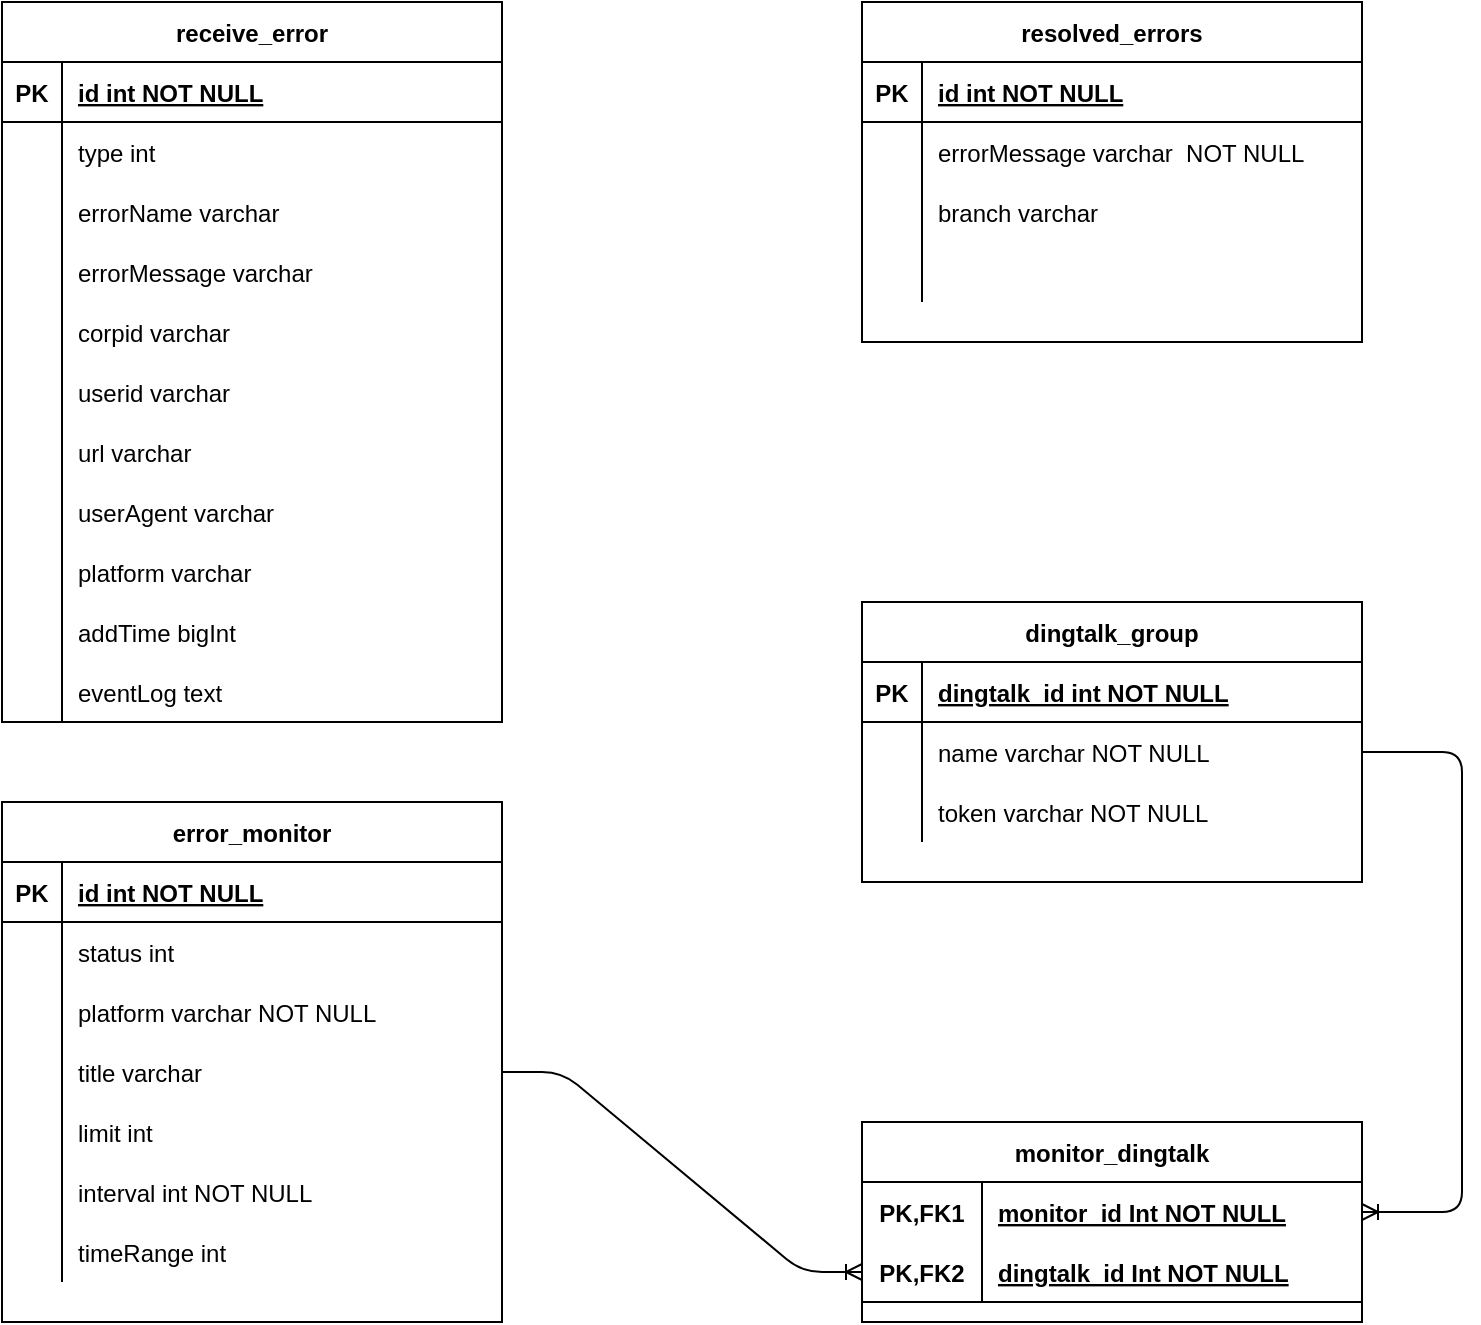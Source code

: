 <mxfile version="15.0.3" type="github">
  <diagram id="R2lEEEUBdFMjLlhIrx00" name="Page-1">
    <mxGraphModel dx="1426" dy="794" grid="1" gridSize="10" guides="1" tooltips="1" connect="1" arrows="1" fold="1" page="1" pageScale="1" pageWidth="850" pageHeight="1100" math="0" shadow="0" extFonts="Permanent Marker^https://fonts.googleapis.com/css?family=Permanent+Marker">
      <root>
        <mxCell id="0" />
        <mxCell id="1" parent="0" />
        <mxCell id="C-vyLk0tnHw3VtMMgP7b-2" value="resolved_errors" style="shape=table;startSize=30;container=1;collapsible=1;childLayout=tableLayout;fixedRows=1;rowLines=0;fontStyle=1;align=center;resizeLast=1;" parent="1" vertex="1">
          <mxGeometry x="460" y="30" width="250" height="170" as="geometry" />
        </mxCell>
        <mxCell id="C-vyLk0tnHw3VtMMgP7b-3" value="" style="shape=partialRectangle;collapsible=0;dropTarget=0;pointerEvents=0;fillColor=none;points=[[0,0.5],[1,0.5]];portConstraint=eastwest;top=0;left=0;right=0;bottom=1;" parent="C-vyLk0tnHw3VtMMgP7b-2" vertex="1">
          <mxGeometry y="30" width="250" height="30" as="geometry" />
        </mxCell>
        <mxCell id="C-vyLk0tnHw3VtMMgP7b-4" value="PK" style="shape=partialRectangle;overflow=hidden;connectable=0;fillColor=none;top=0;left=0;bottom=0;right=0;fontStyle=1;" parent="C-vyLk0tnHw3VtMMgP7b-3" vertex="1">
          <mxGeometry width="30" height="30" as="geometry" />
        </mxCell>
        <mxCell id="C-vyLk0tnHw3VtMMgP7b-5" value="id int NOT NULL " style="shape=partialRectangle;overflow=hidden;connectable=0;fillColor=none;top=0;left=0;bottom=0;right=0;align=left;spacingLeft=6;fontStyle=5;" parent="C-vyLk0tnHw3VtMMgP7b-3" vertex="1">
          <mxGeometry x="30" width="220" height="30" as="geometry" />
        </mxCell>
        <mxCell id="C-vyLk0tnHw3VtMMgP7b-6" value="" style="shape=partialRectangle;collapsible=0;dropTarget=0;pointerEvents=0;fillColor=none;points=[[0,0.5],[1,0.5]];portConstraint=eastwest;top=0;left=0;right=0;bottom=0;" parent="C-vyLk0tnHw3VtMMgP7b-2" vertex="1">
          <mxGeometry y="60" width="250" height="30" as="geometry" />
        </mxCell>
        <mxCell id="C-vyLk0tnHw3VtMMgP7b-7" value="" style="shape=partialRectangle;overflow=hidden;connectable=0;fillColor=none;top=0;left=0;bottom=0;right=0;" parent="C-vyLk0tnHw3VtMMgP7b-6" vertex="1">
          <mxGeometry width="30" height="30" as="geometry" />
        </mxCell>
        <mxCell id="C-vyLk0tnHw3VtMMgP7b-8" value="errorMessage varchar  NOT NULL" style="shape=partialRectangle;overflow=hidden;connectable=0;fillColor=none;top=0;left=0;bottom=0;right=0;align=left;spacingLeft=6;" parent="C-vyLk0tnHw3VtMMgP7b-6" vertex="1">
          <mxGeometry x="30" width="220" height="30" as="geometry" />
        </mxCell>
        <mxCell id="C-vyLk0tnHw3VtMMgP7b-9" value="" style="shape=partialRectangle;collapsible=0;dropTarget=0;pointerEvents=0;fillColor=none;points=[[0,0.5],[1,0.5]];portConstraint=eastwest;top=0;left=0;right=0;bottom=0;" parent="C-vyLk0tnHw3VtMMgP7b-2" vertex="1">
          <mxGeometry y="90" width="250" height="30" as="geometry" />
        </mxCell>
        <mxCell id="C-vyLk0tnHw3VtMMgP7b-10" value="" style="shape=partialRectangle;overflow=hidden;connectable=0;fillColor=none;top=0;left=0;bottom=0;right=0;" parent="C-vyLk0tnHw3VtMMgP7b-9" vertex="1">
          <mxGeometry width="30" height="30" as="geometry" />
        </mxCell>
        <mxCell id="C-vyLk0tnHw3VtMMgP7b-11" value="branch varchar" style="shape=partialRectangle;overflow=hidden;connectable=0;fillColor=none;top=0;left=0;bottom=0;right=0;align=left;spacingLeft=6;" parent="C-vyLk0tnHw3VtMMgP7b-9" vertex="1">
          <mxGeometry x="30" width="220" height="30" as="geometry" />
        </mxCell>
        <mxCell id="gqjoNMUWHFHOyTHLXRxN-74" value="" style="shape=partialRectangle;collapsible=0;dropTarget=0;pointerEvents=0;fillColor=none;top=0;left=0;bottom=0;right=0;points=[[0,0.5],[1,0.5]];portConstraint=eastwest;" vertex="1" parent="C-vyLk0tnHw3VtMMgP7b-2">
          <mxGeometry y="120" width="250" height="30" as="geometry" />
        </mxCell>
        <mxCell id="gqjoNMUWHFHOyTHLXRxN-75" value="" style="shape=partialRectangle;connectable=0;fillColor=none;top=0;left=0;bottom=0;right=0;editable=1;overflow=hidden;" vertex="1" parent="gqjoNMUWHFHOyTHLXRxN-74">
          <mxGeometry width="30" height="30" as="geometry" />
        </mxCell>
        <mxCell id="gqjoNMUWHFHOyTHLXRxN-76" value="" style="shape=partialRectangle;connectable=0;fillColor=none;top=0;left=0;bottom=0;right=0;align=left;spacingLeft=6;overflow=hidden;" vertex="1" parent="gqjoNMUWHFHOyTHLXRxN-74">
          <mxGeometry x="30" width="220" height="30" as="geometry" />
        </mxCell>
        <mxCell id="C-vyLk0tnHw3VtMMgP7b-23" value="receive_error" style="shape=table;startSize=30;container=1;collapsible=1;childLayout=tableLayout;fixedRows=1;rowLines=0;fontStyle=1;align=center;resizeLast=1;" parent="1" vertex="1">
          <mxGeometry x="30" y="30" width="250" height="360" as="geometry" />
        </mxCell>
        <mxCell id="C-vyLk0tnHw3VtMMgP7b-24" value="" style="shape=partialRectangle;collapsible=0;dropTarget=0;pointerEvents=0;fillColor=none;points=[[0,0.5],[1,0.5]];portConstraint=eastwest;top=0;left=0;right=0;bottom=1;" parent="C-vyLk0tnHw3VtMMgP7b-23" vertex="1">
          <mxGeometry y="30" width="250" height="30" as="geometry" />
        </mxCell>
        <mxCell id="C-vyLk0tnHw3VtMMgP7b-25" value="PK" style="shape=partialRectangle;overflow=hidden;connectable=0;fillColor=none;top=0;left=0;bottom=0;right=0;fontStyle=1;" parent="C-vyLk0tnHw3VtMMgP7b-24" vertex="1">
          <mxGeometry width="30" height="30" as="geometry" />
        </mxCell>
        <mxCell id="C-vyLk0tnHw3VtMMgP7b-26" value="id int NOT NULL " style="shape=partialRectangle;overflow=hidden;connectable=0;fillColor=none;top=0;left=0;bottom=0;right=0;align=left;spacingLeft=6;fontStyle=5;" parent="C-vyLk0tnHw3VtMMgP7b-24" vertex="1">
          <mxGeometry x="30" width="220" height="30" as="geometry" />
        </mxCell>
        <mxCell id="C-vyLk0tnHw3VtMMgP7b-27" value="" style="shape=partialRectangle;collapsible=0;dropTarget=0;pointerEvents=0;fillColor=none;points=[[0,0.5],[1,0.5]];portConstraint=eastwest;top=0;left=0;right=0;bottom=0;" parent="C-vyLk0tnHw3VtMMgP7b-23" vertex="1">
          <mxGeometry y="60" width="250" height="30" as="geometry" />
        </mxCell>
        <mxCell id="C-vyLk0tnHw3VtMMgP7b-28" value="" style="shape=partialRectangle;overflow=hidden;connectable=0;fillColor=none;top=0;left=0;bottom=0;right=0;" parent="C-vyLk0tnHw3VtMMgP7b-27" vertex="1">
          <mxGeometry width="30" height="30" as="geometry" />
        </mxCell>
        <mxCell id="C-vyLk0tnHw3VtMMgP7b-29" value="type int" style="shape=partialRectangle;overflow=hidden;connectable=0;fillColor=none;top=0;left=0;bottom=0;right=0;align=left;spacingLeft=6;" parent="C-vyLk0tnHw3VtMMgP7b-27" vertex="1">
          <mxGeometry x="30" width="220" height="30" as="geometry" />
        </mxCell>
        <mxCell id="gqjoNMUWHFHOyTHLXRxN-47" value="" style="shape=partialRectangle;collapsible=0;dropTarget=0;pointerEvents=0;fillColor=none;top=0;left=0;bottom=0;right=0;points=[[0,0.5],[1,0.5]];portConstraint=eastwest;" vertex="1" parent="C-vyLk0tnHw3VtMMgP7b-23">
          <mxGeometry y="90" width="250" height="30" as="geometry" />
        </mxCell>
        <mxCell id="gqjoNMUWHFHOyTHLXRxN-48" value="" style="shape=partialRectangle;connectable=0;fillColor=none;top=0;left=0;bottom=0;right=0;editable=1;overflow=hidden;" vertex="1" parent="gqjoNMUWHFHOyTHLXRxN-47">
          <mxGeometry width="30" height="30" as="geometry" />
        </mxCell>
        <mxCell id="gqjoNMUWHFHOyTHLXRxN-49" value="errorName varchar" style="shape=partialRectangle;connectable=0;fillColor=none;top=0;left=0;bottom=0;right=0;align=left;spacingLeft=6;overflow=hidden;" vertex="1" parent="gqjoNMUWHFHOyTHLXRxN-47">
          <mxGeometry x="30" width="220" height="30" as="geometry" />
        </mxCell>
        <mxCell id="gqjoNMUWHFHOyTHLXRxN-50" value="" style="shape=partialRectangle;collapsible=0;dropTarget=0;pointerEvents=0;fillColor=none;top=0;left=0;bottom=0;right=0;points=[[0,0.5],[1,0.5]];portConstraint=eastwest;" vertex="1" parent="C-vyLk0tnHw3VtMMgP7b-23">
          <mxGeometry y="120" width="250" height="30" as="geometry" />
        </mxCell>
        <mxCell id="gqjoNMUWHFHOyTHLXRxN-51" value="" style="shape=partialRectangle;connectable=0;fillColor=none;top=0;left=0;bottom=0;right=0;editable=1;overflow=hidden;" vertex="1" parent="gqjoNMUWHFHOyTHLXRxN-50">
          <mxGeometry width="30" height="30" as="geometry" />
        </mxCell>
        <mxCell id="gqjoNMUWHFHOyTHLXRxN-52" value="errorMessage varchar" style="shape=partialRectangle;connectable=0;fillColor=none;top=0;left=0;bottom=0;right=0;align=left;spacingLeft=6;overflow=hidden;" vertex="1" parent="gqjoNMUWHFHOyTHLXRxN-50">
          <mxGeometry x="30" width="220" height="30" as="geometry" />
        </mxCell>
        <mxCell id="gqjoNMUWHFHOyTHLXRxN-53" value="" style="shape=partialRectangle;collapsible=0;dropTarget=0;pointerEvents=0;fillColor=none;top=0;left=0;bottom=0;right=0;points=[[0,0.5],[1,0.5]];portConstraint=eastwest;" vertex="1" parent="C-vyLk0tnHw3VtMMgP7b-23">
          <mxGeometry y="150" width="250" height="30" as="geometry" />
        </mxCell>
        <mxCell id="gqjoNMUWHFHOyTHLXRxN-54" value="" style="shape=partialRectangle;connectable=0;fillColor=none;top=0;left=0;bottom=0;right=0;editable=1;overflow=hidden;" vertex="1" parent="gqjoNMUWHFHOyTHLXRxN-53">
          <mxGeometry width="30" height="30" as="geometry" />
        </mxCell>
        <mxCell id="gqjoNMUWHFHOyTHLXRxN-55" value="corpid varchar" style="shape=partialRectangle;connectable=0;fillColor=none;top=0;left=0;bottom=0;right=0;align=left;spacingLeft=6;overflow=hidden;" vertex="1" parent="gqjoNMUWHFHOyTHLXRxN-53">
          <mxGeometry x="30" width="220" height="30" as="geometry" />
        </mxCell>
        <mxCell id="gqjoNMUWHFHOyTHLXRxN-56" value="" style="shape=partialRectangle;collapsible=0;dropTarget=0;pointerEvents=0;fillColor=none;top=0;left=0;bottom=0;right=0;points=[[0,0.5],[1,0.5]];portConstraint=eastwest;" vertex="1" parent="C-vyLk0tnHw3VtMMgP7b-23">
          <mxGeometry y="180" width="250" height="30" as="geometry" />
        </mxCell>
        <mxCell id="gqjoNMUWHFHOyTHLXRxN-57" value="" style="shape=partialRectangle;connectable=0;fillColor=none;top=0;left=0;bottom=0;right=0;editable=1;overflow=hidden;" vertex="1" parent="gqjoNMUWHFHOyTHLXRxN-56">
          <mxGeometry width="30" height="30" as="geometry" />
        </mxCell>
        <mxCell id="gqjoNMUWHFHOyTHLXRxN-58" value="userid varchar" style="shape=partialRectangle;connectable=0;fillColor=none;top=0;left=0;bottom=0;right=0;align=left;spacingLeft=6;overflow=hidden;" vertex="1" parent="gqjoNMUWHFHOyTHLXRxN-56">
          <mxGeometry x="30" width="220" height="30" as="geometry" />
        </mxCell>
        <mxCell id="gqjoNMUWHFHOyTHLXRxN-59" value="" style="shape=partialRectangle;collapsible=0;dropTarget=0;pointerEvents=0;fillColor=none;top=0;left=0;bottom=0;right=0;points=[[0,0.5],[1,0.5]];portConstraint=eastwest;" vertex="1" parent="C-vyLk0tnHw3VtMMgP7b-23">
          <mxGeometry y="210" width="250" height="30" as="geometry" />
        </mxCell>
        <mxCell id="gqjoNMUWHFHOyTHLXRxN-60" value="" style="shape=partialRectangle;connectable=0;fillColor=none;top=0;left=0;bottom=0;right=0;editable=1;overflow=hidden;" vertex="1" parent="gqjoNMUWHFHOyTHLXRxN-59">
          <mxGeometry width="30" height="30" as="geometry" />
        </mxCell>
        <mxCell id="gqjoNMUWHFHOyTHLXRxN-61" value="url varchar" style="shape=partialRectangle;connectable=0;fillColor=none;top=0;left=0;bottom=0;right=0;align=left;spacingLeft=6;overflow=hidden;" vertex="1" parent="gqjoNMUWHFHOyTHLXRxN-59">
          <mxGeometry x="30" width="220" height="30" as="geometry" />
        </mxCell>
        <mxCell id="gqjoNMUWHFHOyTHLXRxN-62" value="" style="shape=partialRectangle;collapsible=0;dropTarget=0;pointerEvents=0;fillColor=none;top=0;left=0;bottom=0;right=0;points=[[0,0.5],[1,0.5]];portConstraint=eastwest;" vertex="1" parent="C-vyLk0tnHw3VtMMgP7b-23">
          <mxGeometry y="240" width="250" height="30" as="geometry" />
        </mxCell>
        <mxCell id="gqjoNMUWHFHOyTHLXRxN-63" value="" style="shape=partialRectangle;connectable=0;fillColor=none;top=0;left=0;bottom=0;right=0;editable=1;overflow=hidden;" vertex="1" parent="gqjoNMUWHFHOyTHLXRxN-62">
          <mxGeometry width="30" height="30" as="geometry" />
        </mxCell>
        <mxCell id="gqjoNMUWHFHOyTHLXRxN-64" value="userAgent varchar" style="shape=partialRectangle;connectable=0;fillColor=none;top=0;left=0;bottom=0;right=0;align=left;spacingLeft=6;overflow=hidden;" vertex="1" parent="gqjoNMUWHFHOyTHLXRxN-62">
          <mxGeometry x="30" width="220" height="30" as="geometry" />
        </mxCell>
        <mxCell id="gqjoNMUWHFHOyTHLXRxN-65" value="" style="shape=partialRectangle;collapsible=0;dropTarget=0;pointerEvents=0;fillColor=none;top=0;left=0;bottom=0;right=0;points=[[0,0.5],[1,0.5]];portConstraint=eastwest;" vertex="1" parent="C-vyLk0tnHw3VtMMgP7b-23">
          <mxGeometry y="270" width="250" height="30" as="geometry" />
        </mxCell>
        <mxCell id="gqjoNMUWHFHOyTHLXRxN-66" value="" style="shape=partialRectangle;connectable=0;fillColor=none;top=0;left=0;bottom=0;right=0;editable=1;overflow=hidden;" vertex="1" parent="gqjoNMUWHFHOyTHLXRxN-65">
          <mxGeometry width="30" height="30" as="geometry" />
        </mxCell>
        <mxCell id="gqjoNMUWHFHOyTHLXRxN-67" value="platform varchar" style="shape=partialRectangle;connectable=0;fillColor=none;top=0;left=0;bottom=0;right=0;align=left;spacingLeft=6;overflow=hidden;" vertex="1" parent="gqjoNMUWHFHOyTHLXRxN-65">
          <mxGeometry x="30" width="220" height="30" as="geometry" />
        </mxCell>
        <mxCell id="gqjoNMUWHFHOyTHLXRxN-68" value="" style="shape=partialRectangle;collapsible=0;dropTarget=0;pointerEvents=0;fillColor=none;top=0;left=0;bottom=0;right=0;points=[[0,0.5],[1,0.5]];portConstraint=eastwest;" vertex="1" parent="C-vyLk0tnHw3VtMMgP7b-23">
          <mxGeometry y="300" width="250" height="30" as="geometry" />
        </mxCell>
        <mxCell id="gqjoNMUWHFHOyTHLXRxN-69" value="" style="shape=partialRectangle;connectable=0;fillColor=none;top=0;left=0;bottom=0;right=0;editable=1;overflow=hidden;" vertex="1" parent="gqjoNMUWHFHOyTHLXRxN-68">
          <mxGeometry width="30" height="30" as="geometry" />
        </mxCell>
        <mxCell id="gqjoNMUWHFHOyTHLXRxN-70" value="addTime bigInt" style="shape=partialRectangle;connectable=0;fillColor=none;top=0;left=0;bottom=0;right=0;align=left;spacingLeft=6;overflow=hidden;" vertex="1" parent="gqjoNMUWHFHOyTHLXRxN-68">
          <mxGeometry x="30" width="220" height="30" as="geometry" />
        </mxCell>
        <mxCell id="gqjoNMUWHFHOyTHLXRxN-71" value="" style="shape=partialRectangle;collapsible=0;dropTarget=0;pointerEvents=0;fillColor=none;top=0;left=0;bottom=0;right=0;points=[[0,0.5],[1,0.5]];portConstraint=eastwest;" vertex="1" parent="C-vyLk0tnHw3VtMMgP7b-23">
          <mxGeometry y="330" width="250" height="30" as="geometry" />
        </mxCell>
        <mxCell id="gqjoNMUWHFHOyTHLXRxN-72" value="" style="shape=partialRectangle;connectable=0;fillColor=none;top=0;left=0;bottom=0;right=0;editable=1;overflow=hidden;" vertex="1" parent="gqjoNMUWHFHOyTHLXRxN-71">
          <mxGeometry width="30" height="30" as="geometry" />
        </mxCell>
        <mxCell id="gqjoNMUWHFHOyTHLXRxN-73" value="eventLog text" style="shape=partialRectangle;connectable=0;fillColor=none;top=0;left=0;bottom=0;right=0;align=left;spacingLeft=6;overflow=hidden;" vertex="1" parent="gqjoNMUWHFHOyTHLXRxN-71">
          <mxGeometry x="30" width="220" height="30" as="geometry" />
        </mxCell>
        <mxCell id="gqjoNMUWHFHOyTHLXRxN-77" value="error_monitor" style="shape=table;startSize=30;container=1;collapsible=1;childLayout=tableLayout;fixedRows=1;rowLines=0;fontStyle=1;align=center;resizeLast=1;" vertex="1" parent="1">
          <mxGeometry x="30" y="430" width="250" height="260" as="geometry" />
        </mxCell>
        <mxCell id="gqjoNMUWHFHOyTHLXRxN-78" value="" style="shape=partialRectangle;collapsible=0;dropTarget=0;pointerEvents=0;fillColor=none;points=[[0,0.5],[1,0.5]];portConstraint=eastwest;top=0;left=0;right=0;bottom=1;" vertex="1" parent="gqjoNMUWHFHOyTHLXRxN-77">
          <mxGeometry y="30" width="250" height="30" as="geometry" />
        </mxCell>
        <mxCell id="gqjoNMUWHFHOyTHLXRxN-79" value="PK" style="shape=partialRectangle;overflow=hidden;connectable=0;fillColor=none;top=0;left=0;bottom=0;right=0;fontStyle=1;" vertex="1" parent="gqjoNMUWHFHOyTHLXRxN-78">
          <mxGeometry width="30" height="30" as="geometry" />
        </mxCell>
        <mxCell id="gqjoNMUWHFHOyTHLXRxN-80" value="id int NOT NULL " style="shape=partialRectangle;overflow=hidden;connectable=0;fillColor=none;top=0;left=0;bottom=0;right=0;align=left;spacingLeft=6;fontStyle=5;" vertex="1" parent="gqjoNMUWHFHOyTHLXRxN-78">
          <mxGeometry x="30" width="220" height="30" as="geometry" />
        </mxCell>
        <mxCell id="gqjoNMUWHFHOyTHLXRxN-81" value="" style="shape=partialRectangle;collapsible=0;dropTarget=0;pointerEvents=0;fillColor=none;points=[[0,0.5],[1,0.5]];portConstraint=eastwest;top=0;left=0;right=0;bottom=0;" vertex="1" parent="gqjoNMUWHFHOyTHLXRxN-77">
          <mxGeometry y="60" width="250" height="30" as="geometry" />
        </mxCell>
        <mxCell id="gqjoNMUWHFHOyTHLXRxN-82" value="" style="shape=partialRectangle;overflow=hidden;connectable=0;fillColor=none;top=0;left=0;bottom=0;right=0;" vertex="1" parent="gqjoNMUWHFHOyTHLXRxN-81">
          <mxGeometry width="30" height="30" as="geometry" />
        </mxCell>
        <mxCell id="gqjoNMUWHFHOyTHLXRxN-83" value="status int" style="shape=partialRectangle;overflow=hidden;connectable=0;fillColor=none;top=0;left=0;bottom=0;right=0;align=left;spacingLeft=6;" vertex="1" parent="gqjoNMUWHFHOyTHLXRxN-81">
          <mxGeometry x="30" width="220" height="30" as="geometry" />
        </mxCell>
        <mxCell id="gqjoNMUWHFHOyTHLXRxN-84" value="" style="shape=partialRectangle;collapsible=0;dropTarget=0;pointerEvents=0;fillColor=none;points=[[0,0.5],[1,0.5]];portConstraint=eastwest;top=0;left=0;right=0;bottom=0;" vertex="1" parent="gqjoNMUWHFHOyTHLXRxN-77">
          <mxGeometry y="90" width="250" height="30" as="geometry" />
        </mxCell>
        <mxCell id="gqjoNMUWHFHOyTHLXRxN-85" value="" style="shape=partialRectangle;overflow=hidden;connectable=0;fillColor=none;top=0;left=0;bottom=0;right=0;" vertex="1" parent="gqjoNMUWHFHOyTHLXRxN-84">
          <mxGeometry width="30" height="30" as="geometry" />
        </mxCell>
        <mxCell id="gqjoNMUWHFHOyTHLXRxN-86" value="platform varchar NOT NULL" style="shape=partialRectangle;overflow=hidden;connectable=0;fillColor=none;top=0;left=0;bottom=0;right=0;align=left;spacingLeft=6;" vertex="1" parent="gqjoNMUWHFHOyTHLXRxN-84">
          <mxGeometry x="30" width="220" height="30" as="geometry" />
        </mxCell>
        <mxCell id="gqjoNMUWHFHOyTHLXRxN-87" value="" style="shape=partialRectangle;collapsible=0;dropTarget=0;pointerEvents=0;fillColor=none;top=0;left=0;bottom=0;right=0;points=[[0,0.5],[1,0.5]];portConstraint=eastwest;" vertex="1" parent="gqjoNMUWHFHOyTHLXRxN-77">
          <mxGeometry y="120" width="250" height="30" as="geometry" />
        </mxCell>
        <mxCell id="gqjoNMUWHFHOyTHLXRxN-88" value="" style="shape=partialRectangle;connectable=0;fillColor=none;top=0;left=0;bottom=0;right=0;editable=1;overflow=hidden;" vertex="1" parent="gqjoNMUWHFHOyTHLXRxN-87">
          <mxGeometry width="30" height="30" as="geometry" />
        </mxCell>
        <mxCell id="gqjoNMUWHFHOyTHLXRxN-89" value="title varchar" style="shape=partialRectangle;connectable=0;fillColor=none;top=0;left=0;bottom=0;right=0;align=left;spacingLeft=6;overflow=hidden;" vertex="1" parent="gqjoNMUWHFHOyTHLXRxN-87">
          <mxGeometry x="30" width="220" height="30" as="geometry" />
        </mxCell>
        <mxCell id="gqjoNMUWHFHOyTHLXRxN-90" value="" style="shape=partialRectangle;collapsible=0;dropTarget=0;pointerEvents=0;fillColor=none;top=0;left=0;bottom=0;right=0;points=[[0,0.5],[1,0.5]];portConstraint=eastwest;" vertex="1" parent="gqjoNMUWHFHOyTHLXRxN-77">
          <mxGeometry y="150" width="250" height="30" as="geometry" />
        </mxCell>
        <mxCell id="gqjoNMUWHFHOyTHLXRxN-91" value="" style="shape=partialRectangle;connectable=0;fillColor=none;top=0;left=0;bottom=0;right=0;editable=1;overflow=hidden;" vertex="1" parent="gqjoNMUWHFHOyTHLXRxN-90">
          <mxGeometry width="30" height="30" as="geometry" />
        </mxCell>
        <mxCell id="gqjoNMUWHFHOyTHLXRxN-92" value="limit int" style="shape=partialRectangle;connectable=0;fillColor=none;top=0;left=0;bottom=0;right=0;align=left;spacingLeft=6;overflow=hidden;" vertex="1" parent="gqjoNMUWHFHOyTHLXRxN-90">
          <mxGeometry x="30" width="220" height="30" as="geometry" />
        </mxCell>
        <mxCell id="gqjoNMUWHFHOyTHLXRxN-93" value="" style="shape=partialRectangle;collapsible=0;dropTarget=0;pointerEvents=0;fillColor=none;top=0;left=0;bottom=0;right=0;points=[[0,0.5],[1,0.5]];portConstraint=eastwest;" vertex="1" parent="gqjoNMUWHFHOyTHLXRxN-77">
          <mxGeometry y="180" width="250" height="30" as="geometry" />
        </mxCell>
        <mxCell id="gqjoNMUWHFHOyTHLXRxN-94" value="" style="shape=partialRectangle;connectable=0;fillColor=none;top=0;left=0;bottom=0;right=0;editable=1;overflow=hidden;" vertex="1" parent="gqjoNMUWHFHOyTHLXRxN-93">
          <mxGeometry width="30" height="30" as="geometry" />
        </mxCell>
        <mxCell id="gqjoNMUWHFHOyTHLXRxN-95" value="interval int NOT NULL" style="shape=partialRectangle;connectable=0;fillColor=none;top=0;left=0;bottom=0;right=0;align=left;spacingLeft=6;overflow=hidden;" vertex="1" parent="gqjoNMUWHFHOyTHLXRxN-93">
          <mxGeometry x="30" width="220" height="30" as="geometry" />
        </mxCell>
        <mxCell id="gqjoNMUWHFHOyTHLXRxN-96" value="" style="shape=partialRectangle;collapsible=0;dropTarget=0;pointerEvents=0;fillColor=none;top=0;left=0;bottom=0;right=0;points=[[0,0.5],[1,0.5]];portConstraint=eastwest;" vertex="1" parent="gqjoNMUWHFHOyTHLXRxN-77">
          <mxGeometry y="210" width="250" height="30" as="geometry" />
        </mxCell>
        <mxCell id="gqjoNMUWHFHOyTHLXRxN-97" value="" style="shape=partialRectangle;connectable=0;fillColor=none;top=0;left=0;bottom=0;right=0;editable=1;overflow=hidden;" vertex="1" parent="gqjoNMUWHFHOyTHLXRxN-96">
          <mxGeometry width="30" height="30" as="geometry" />
        </mxCell>
        <mxCell id="gqjoNMUWHFHOyTHLXRxN-98" value="timeRange int" style="shape=partialRectangle;connectable=0;fillColor=none;top=0;left=0;bottom=0;right=0;align=left;spacingLeft=6;overflow=hidden;" vertex="1" parent="gqjoNMUWHFHOyTHLXRxN-96">
          <mxGeometry x="30" width="220" height="30" as="geometry" />
        </mxCell>
        <mxCell id="gqjoNMUWHFHOyTHLXRxN-115" value="dingtalk_group" style="shape=table;startSize=30;container=1;collapsible=1;childLayout=tableLayout;fixedRows=1;rowLines=0;fontStyle=1;align=center;resizeLast=1;" vertex="1" parent="1">
          <mxGeometry x="460" y="330" width="250" height="140" as="geometry" />
        </mxCell>
        <mxCell id="gqjoNMUWHFHOyTHLXRxN-116" value="" style="shape=partialRectangle;collapsible=0;dropTarget=0;pointerEvents=0;fillColor=none;points=[[0,0.5],[1,0.5]];portConstraint=eastwest;top=0;left=0;right=0;bottom=1;" vertex="1" parent="gqjoNMUWHFHOyTHLXRxN-115">
          <mxGeometry y="30" width="250" height="30" as="geometry" />
        </mxCell>
        <mxCell id="gqjoNMUWHFHOyTHLXRxN-117" value="PK" style="shape=partialRectangle;overflow=hidden;connectable=0;fillColor=none;top=0;left=0;bottom=0;right=0;fontStyle=1;" vertex="1" parent="gqjoNMUWHFHOyTHLXRxN-116">
          <mxGeometry width="30" height="30" as="geometry" />
        </mxCell>
        <mxCell id="gqjoNMUWHFHOyTHLXRxN-118" value="dingtalk_id int NOT NULL " style="shape=partialRectangle;overflow=hidden;connectable=0;fillColor=none;top=0;left=0;bottom=0;right=0;align=left;spacingLeft=6;fontStyle=5;" vertex="1" parent="gqjoNMUWHFHOyTHLXRxN-116">
          <mxGeometry x="30" width="220" height="30" as="geometry" />
        </mxCell>
        <mxCell id="gqjoNMUWHFHOyTHLXRxN-119" value="" style="shape=partialRectangle;collapsible=0;dropTarget=0;pointerEvents=0;fillColor=none;points=[[0,0.5],[1,0.5]];portConstraint=eastwest;top=0;left=0;right=0;bottom=0;" vertex="1" parent="gqjoNMUWHFHOyTHLXRxN-115">
          <mxGeometry y="60" width="250" height="30" as="geometry" />
        </mxCell>
        <mxCell id="gqjoNMUWHFHOyTHLXRxN-120" value="" style="shape=partialRectangle;overflow=hidden;connectable=0;fillColor=none;top=0;left=0;bottom=0;right=0;" vertex="1" parent="gqjoNMUWHFHOyTHLXRxN-119">
          <mxGeometry width="30" height="30" as="geometry" />
        </mxCell>
        <mxCell id="gqjoNMUWHFHOyTHLXRxN-121" value="name varchar NOT NULL" style="shape=partialRectangle;overflow=hidden;connectable=0;fillColor=none;top=0;left=0;bottom=0;right=0;align=left;spacingLeft=6;" vertex="1" parent="gqjoNMUWHFHOyTHLXRxN-119">
          <mxGeometry x="30" width="220" height="30" as="geometry" />
        </mxCell>
        <mxCell id="gqjoNMUWHFHOyTHLXRxN-122" value="" style="shape=partialRectangle;collapsible=0;dropTarget=0;pointerEvents=0;fillColor=none;points=[[0,0.5],[1,0.5]];portConstraint=eastwest;top=0;left=0;right=0;bottom=0;" vertex="1" parent="gqjoNMUWHFHOyTHLXRxN-115">
          <mxGeometry y="90" width="250" height="30" as="geometry" />
        </mxCell>
        <mxCell id="gqjoNMUWHFHOyTHLXRxN-123" value="" style="shape=partialRectangle;overflow=hidden;connectable=0;fillColor=none;top=0;left=0;bottom=0;right=0;" vertex="1" parent="gqjoNMUWHFHOyTHLXRxN-122">
          <mxGeometry width="30" height="30" as="geometry" />
        </mxCell>
        <mxCell id="gqjoNMUWHFHOyTHLXRxN-124" value="token varchar NOT NULL" style="shape=partialRectangle;overflow=hidden;connectable=0;fillColor=none;top=0;left=0;bottom=0;right=0;align=left;spacingLeft=6;" vertex="1" parent="gqjoNMUWHFHOyTHLXRxN-122">
          <mxGeometry x="30" width="220" height="30" as="geometry" />
        </mxCell>
        <mxCell id="gqjoNMUWHFHOyTHLXRxN-140" value="monitor_dingtalk" style="shape=table;startSize=30;container=1;collapsible=1;childLayout=tableLayout;fixedRows=1;rowLines=0;fontStyle=1;align=center;resizeLast=1;" vertex="1" parent="1">
          <mxGeometry x="460" y="590" width="250" height="100" as="geometry" />
        </mxCell>
        <mxCell id="gqjoNMUWHFHOyTHLXRxN-141" value="" style="shape=partialRectangle;collapsible=0;dropTarget=0;pointerEvents=0;fillColor=none;top=0;left=0;bottom=0;right=0;points=[[0,0.5],[1,0.5]];portConstraint=eastwest;" vertex="1" parent="gqjoNMUWHFHOyTHLXRxN-140">
          <mxGeometry y="30" width="250" height="30" as="geometry" />
        </mxCell>
        <mxCell id="gqjoNMUWHFHOyTHLXRxN-142" value="PK,FK1" style="shape=partialRectangle;connectable=0;fillColor=none;top=0;left=0;bottom=0;right=0;fontStyle=1;overflow=hidden;" vertex="1" parent="gqjoNMUWHFHOyTHLXRxN-141">
          <mxGeometry width="60" height="30" as="geometry" />
        </mxCell>
        <mxCell id="gqjoNMUWHFHOyTHLXRxN-143" value="monitor_id Int NOT NULL" style="shape=partialRectangle;connectable=0;fillColor=none;top=0;left=0;bottom=0;right=0;align=left;spacingLeft=6;fontStyle=5;overflow=hidden;" vertex="1" parent="gqjoNMUWHFHOyTHLXRxN-141">
          <mxGeometry x="60" width="190" height="30" as="geometry" />
        </mxCell>
        <mxCell id="gqjoNMUWHFHOyTHLXRxN-144" value="" style="shape=partialRectangle;collapsible=0;dropTarget=0;pointerEvents=0;fillColor=none;top=0;left=0;bottom=1;right=0;points=[[0,0.5],[1,0.5]];portConstraint=eastwest;" vertex="1" parent="gqjoNMUWHFHOyTHLXRxN-140">
          <mxGeometry y="60" width="250" height="30" as="geometry" />
        </mxCell>
        <mxCell id="gqjoNMUWHFHOyTHLXRxN-145" value="PK,FK2" style="shape=partialRectangle;connectable=0;fillColor=none;top=0;left=0;bottom=0;right=0;fontStyle=1;overflow=hidden;" vertex="1" parent="gqjoNMUWHFHOyTHLXRxN-144">
          <mxGeometry width="60" height="30" as="geometry" />
        </mxCell>
        <mxCell id="gqjoNMUWHFHOyTHLXRxN-146" value="dingtalk_id Int NOT NULL" style="shape=partialRectangle;connectable=0;fillColor=none;top=0;left=0;bottom=0;right=0;align=left;spacingLeft=6;fontStyle=5;overflow=hidden;" vertex="1" parent="gqjoNMUWHFHOyTHLXRxN-144">
          <mxGeometry x="60" width="190" height="30" as="geometry" />
        </mxCell>
        <mxCell id="gqjoNMUWHFHOyTHLXRxN-153" value="" style="edgeStyle=entityRelationEdgeStyle;fontSize=12;html=1;endArrow=ERoneToMany;exitX=1;exitY=0.5;exitDx=0;exitDy=0;entryX=0;entryY=0.5;entryDx=0;entryDy=0;" edge="1" parent="1" source="gqjoNMUWHFHOyTHLXRxN-87" target="gqjoNMUWHFHOyTHLXRxN-144">
          <mxGeometry width="100" height="100" relative="1" as="geometry">
            <mxPoint x="360" y="620" as="sourcePoint" />
            <mxPoint x="460" y="520" as="targetPoint" />
          </mxGeometry>
        </mxCell>
        <mxCell id="gqjoNMUWHFHOyTHLXRxN-155" value="" style="edgeStyle=orthogonalEdgeStyle;fontSize=12;html=1;endArrow=ERoneToMany;shadow=0;sketch=0;exitX=1;exitY=0.5;exitDx=0;exitDy=0;entryX=1;entryY=0.5;entryDx=0;entryDy=0;" edge="1" parent="1" source="gqjoNMUWHFHOyTHLXRxN-119" target="gqjoNMUWHFHOyTHLXRxN-141">
          <mxGeometry width="100" height="100" relative="1" as="geometry">
            <mxPoint x="770" y="820" as="sourcePoint" />
            <mxPoint x="770" y="762" as="targetPoint" />
            <Array as="points">
              <mxPoint x="760" y="405" />
              <mxPoint x="760" y="635" />
            </Array>
          </mxGeometry>
        </mxCell>
      </root>
    </mxGraphModel>
  </diagram>
</mxfile>
